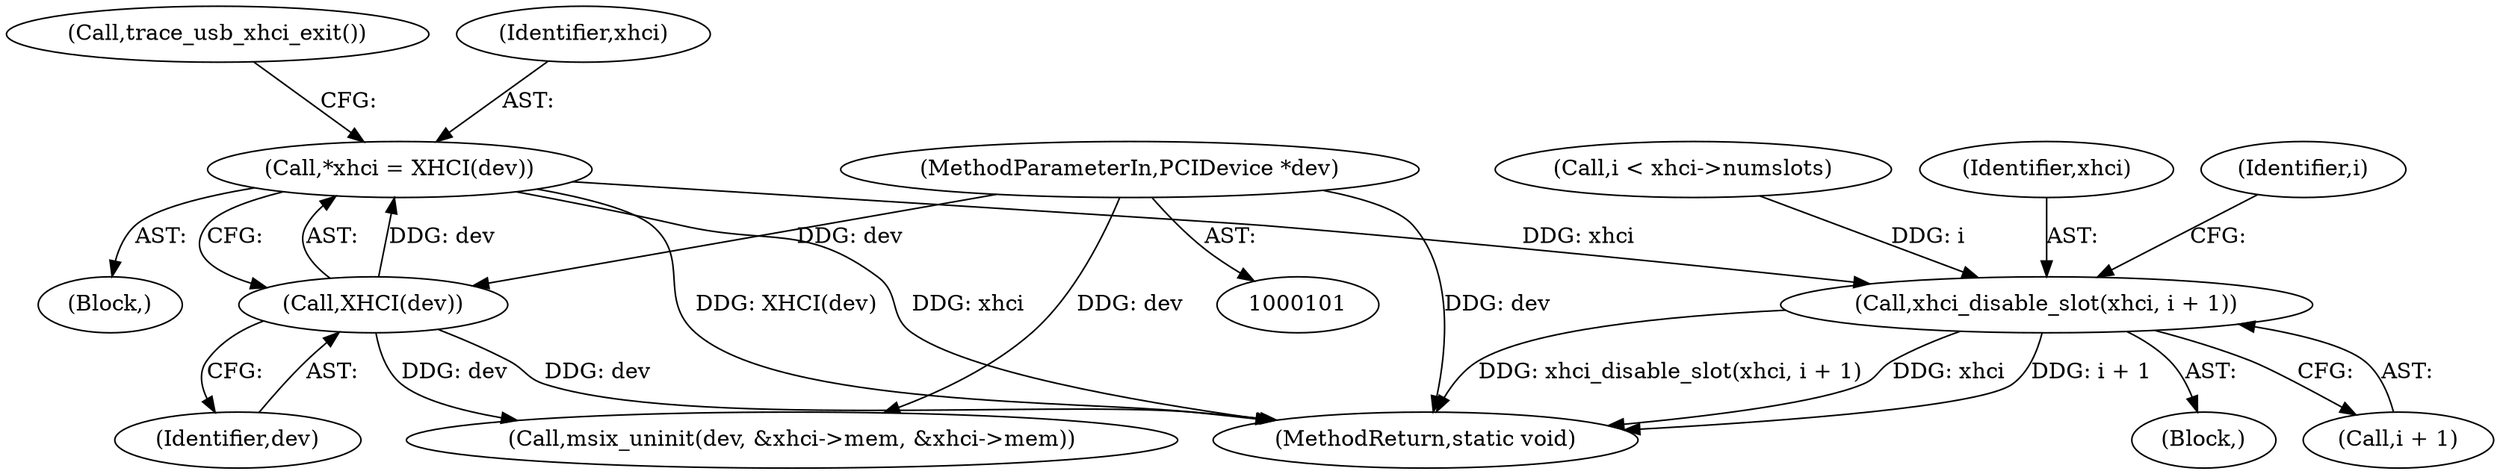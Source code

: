 digraph "0_qemu_b53dd4495ced2432a0b652ea895e651d07336f7e@pointer" {
"1000106" [label="(Call,*xhci = XHCI(dev))"];
"1000108" [label="(Call,XHCI(dev))"];
"1000102" [label="(MethodParameterIn,PCIDevice *dev)"];
"1000123" [label="(Call,xhci_disable_slot(xhci, i + 1))"];
"1000109" [label="(Identifier,dev)"];
"1000102" [label="(MethodParameterIn,PCIDevice *dev)"];
"1000106" [label="(Call,*xhci = XHCI(dev))"];
"1000225" [label="(Call,msix_uninit(dev, &xhci->mem, &xhci->mem))"];
"1000122" [label="(Block,)"];
"1000110" [label="(Call,trace_usb_xhci_exit())"];
"1000125" [label="(Call,i + 1)"];
"1000123" [label="(Call,xhci_disable_slot(xhci, i + 1))"];
"1000124" [label="(Identifier,xhci)"];
"1000121" [label="(Identifier,i)"];
"1000108" [label="(Call,XHCI(dev))"];
"1000103" [label="(Block,)"];
"1000245" [label="(MethodReturn,static void)"];
"1000107" [label="(Identifier,xhci)"];
"1000115" [label="(Call,i < xhci->numslots)"];
"1000106" -> "1000103"  [label="AST: "];
"1000106" -> "1000108"  [label="CFG: "];
"1000107" -> "1000106"  [label="AST: "];
"1000108" -> "1000106"  [label="AST: "];
"1000110" -> "1000106"  [label="CFG: "];
"1000106" -> "1000245"  [label="DDG: XHCI(dev)"];
"1000106" -> "1000245"  [label="DDG: xhci"];
"1000108" -> "1000106"  [label="DDG: dev"];
"1000106" -> "1000123"  [label="DDG: xhci"];
"1000108" -> "1000109"  [label="CFG: "];
"1000109" -> "1000108"  [label="AST: "];
"1000108" -> "1000245"  [label="DDG: dev"];
"1000102" -> "1000108"  [label="DDG: dev"];
"1000108" -> "1000225"  [label="DDG: dev"];
"1000102" -> "1000101"  [label="AST: "];
"1000102" -> "1000245"  [label="DDG: dev"];
"1000102" -> "1000225"  [label="DDG: dev"];
"1000123" -> "1000122"  [label="AST: "];
"1000123" -> "1000125"  [label="CFG: "];
"1000124" -> "1000123"  [label="AST: "];
"1000125" -> "1000123"  [label="AST: "];
"1000121" -> "1000123"  [label="CFG: "];
"1000123" -> "1000245"  [label="DDG: i + 1"];
"1000123" -> "1000245"  [label="DDG: xhci_disable_slot(xhci, i + 1)"];
"1000123" -> "1000245"  [label="DDG: xhci"];
"1000115" -> "1000123"  [label="DDG: i"];
}
